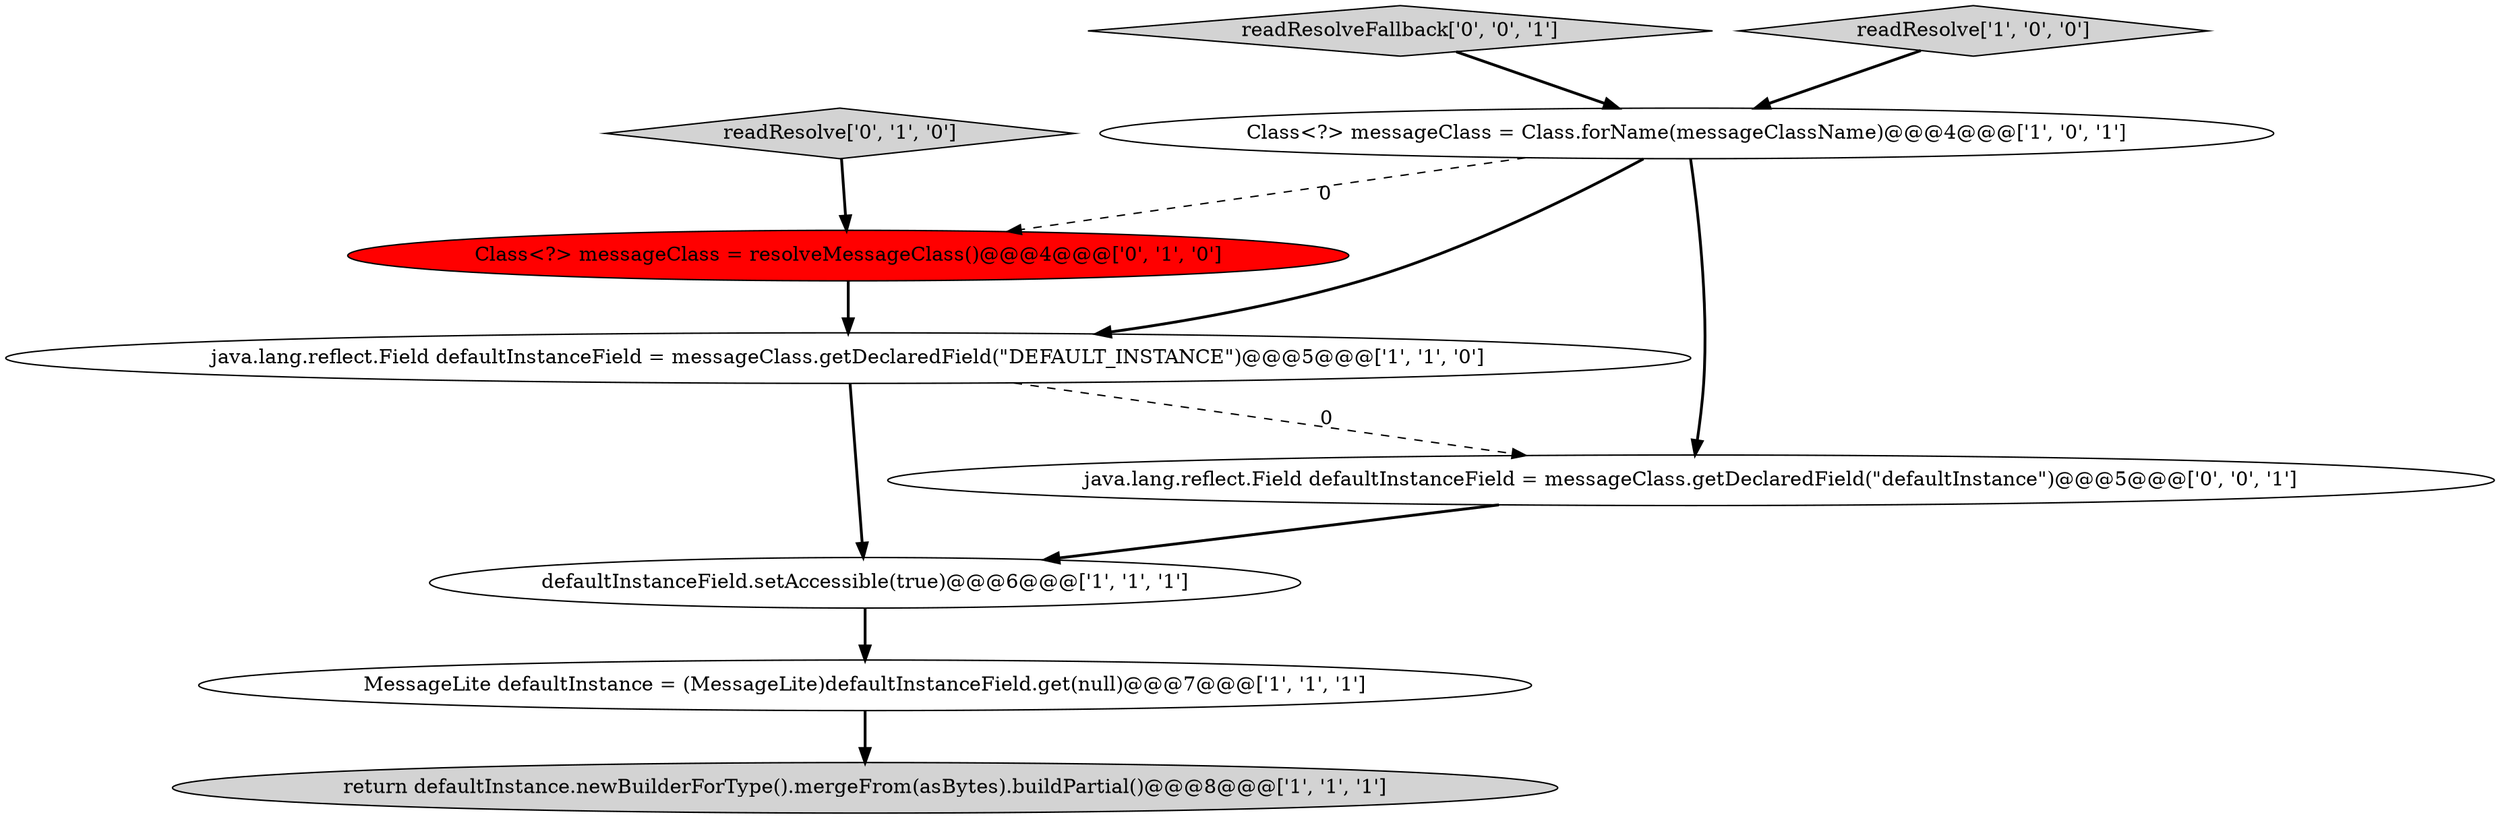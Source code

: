 digraph {
6 [style = filled, label = "Class<?> messageClass = resolveMessageClass()@@@4@@@['0', '1', '0']", fillcolor = red, shape = ellipse image = "AAA1AAABBB2BBB"];
4 [style = filled, label = "MessageLite defaultInstance = (MessageLite)defaultInstanceField.get(null)@@@7@@@['1', '1', '1']", fillcolor = white, shape = ellipse image = "AAA0AAABBB1BBB"];
9 [style = filled, label = "readResolveFallback['0', '0', '1']", fillcolor = lightgray, shape = diamond image = "AAA0AAABBB3BBB"];
1 [style = filled, label = "readResolve['1', '0', '0']", fillcolor = lightgray, shape = diamond image = "AAA0AAABBB1BBB"];
3 [style = filled, label = "java.lang.reflect.Field defaultInstanceField = messageClass.getDeclaredField(\"DEFAULT_INSTANCE\")@@@5@@@['1', '1', '0']", fillcolor = white, shape = ellipse image = "AAA0AAABBB1BBB"];
7 [style = filled, label = "readResolve['0', '1', '0']", fillcolor = lightgray, shape = diamond image = "AAA0AAABBB2BBB"];
8 [style = filled, label = "java.lang.reflect.Field defaultInstanceField = messageClass.getDeclaredField(\"defaultInstance\")@@@5@@@['0', '0', '1']", fillcolor = white, shape = ellipse image = "AAA0AAABBB3BBB"];
2 [style = filled, label = "Class<?> messageClass = Class.forName(messageClassName)@@@4@@@['1', '0', '1']", fillcolor = white, shape = ellipse image = "AAA0AAABBB1BBB"];
0 [style = filled, label = "defaultInstanceField.setAccessible(true)@@@6@@@['1', '1', '1']", fillcolor = white, shape = ellipse image = "AAA0AAABBB1BBB"];
5 [style = filled, label = "return defaultInstance.newBuilderForType().mergeFrom(asBytes).buildPartial()@@@8@@@['1', '1', '1']", fillcolor = lightgray, shape = ellipse image = "AAA0AAABBB1BBB"];
8->0 [style = bold, label=""];
3->8 [style = dashed, label="0"];
6->3 [style = bold, label=""];
1->2 [style = bold, label=""];
7->6 [style = bold, label=""];
0->4 [style = bold, label=""];
9->2 [style = bold, label=""];
4->5 [style = bold, label=""];
3->0 [style = bold, label=""];
2->3 [style = bold, label=""];
2->8 [style = bold, label=""];
2->6 [style = dashed, label="0"];
}
